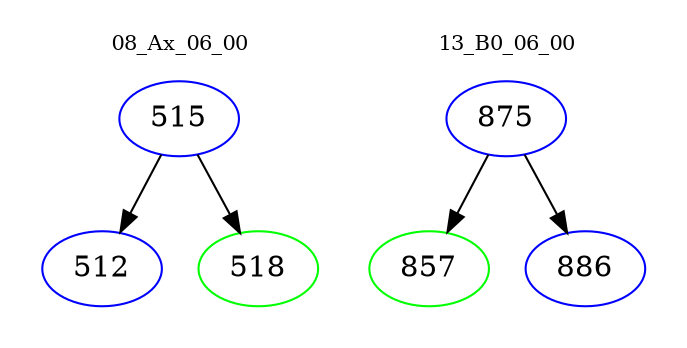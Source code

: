 digraph{
subgraph cluster_0 {
color = white
label = "08_Ax_06_00";
fontsize=10;
T0_515 [label="515", color="blue"]
T0_515 -> T0_512 [color="black"]
T0_512 [label="512", color="blue"]
T0_515 -> T0_518 [color="black"]
T0_518 [label="518", color="green"]
}
subgraph cluster_1 {
color = white
label = "13_B0_06_00";
fontsize=10;
T1_875 [label="875", color="blue"]
T1_875 -> T1_857 [color="black"]
T1_857 [label="857", color="green"]
T1_875 -> T1_886 [color="black"]
T1_886 [label="886", color="blue"]
}
}
